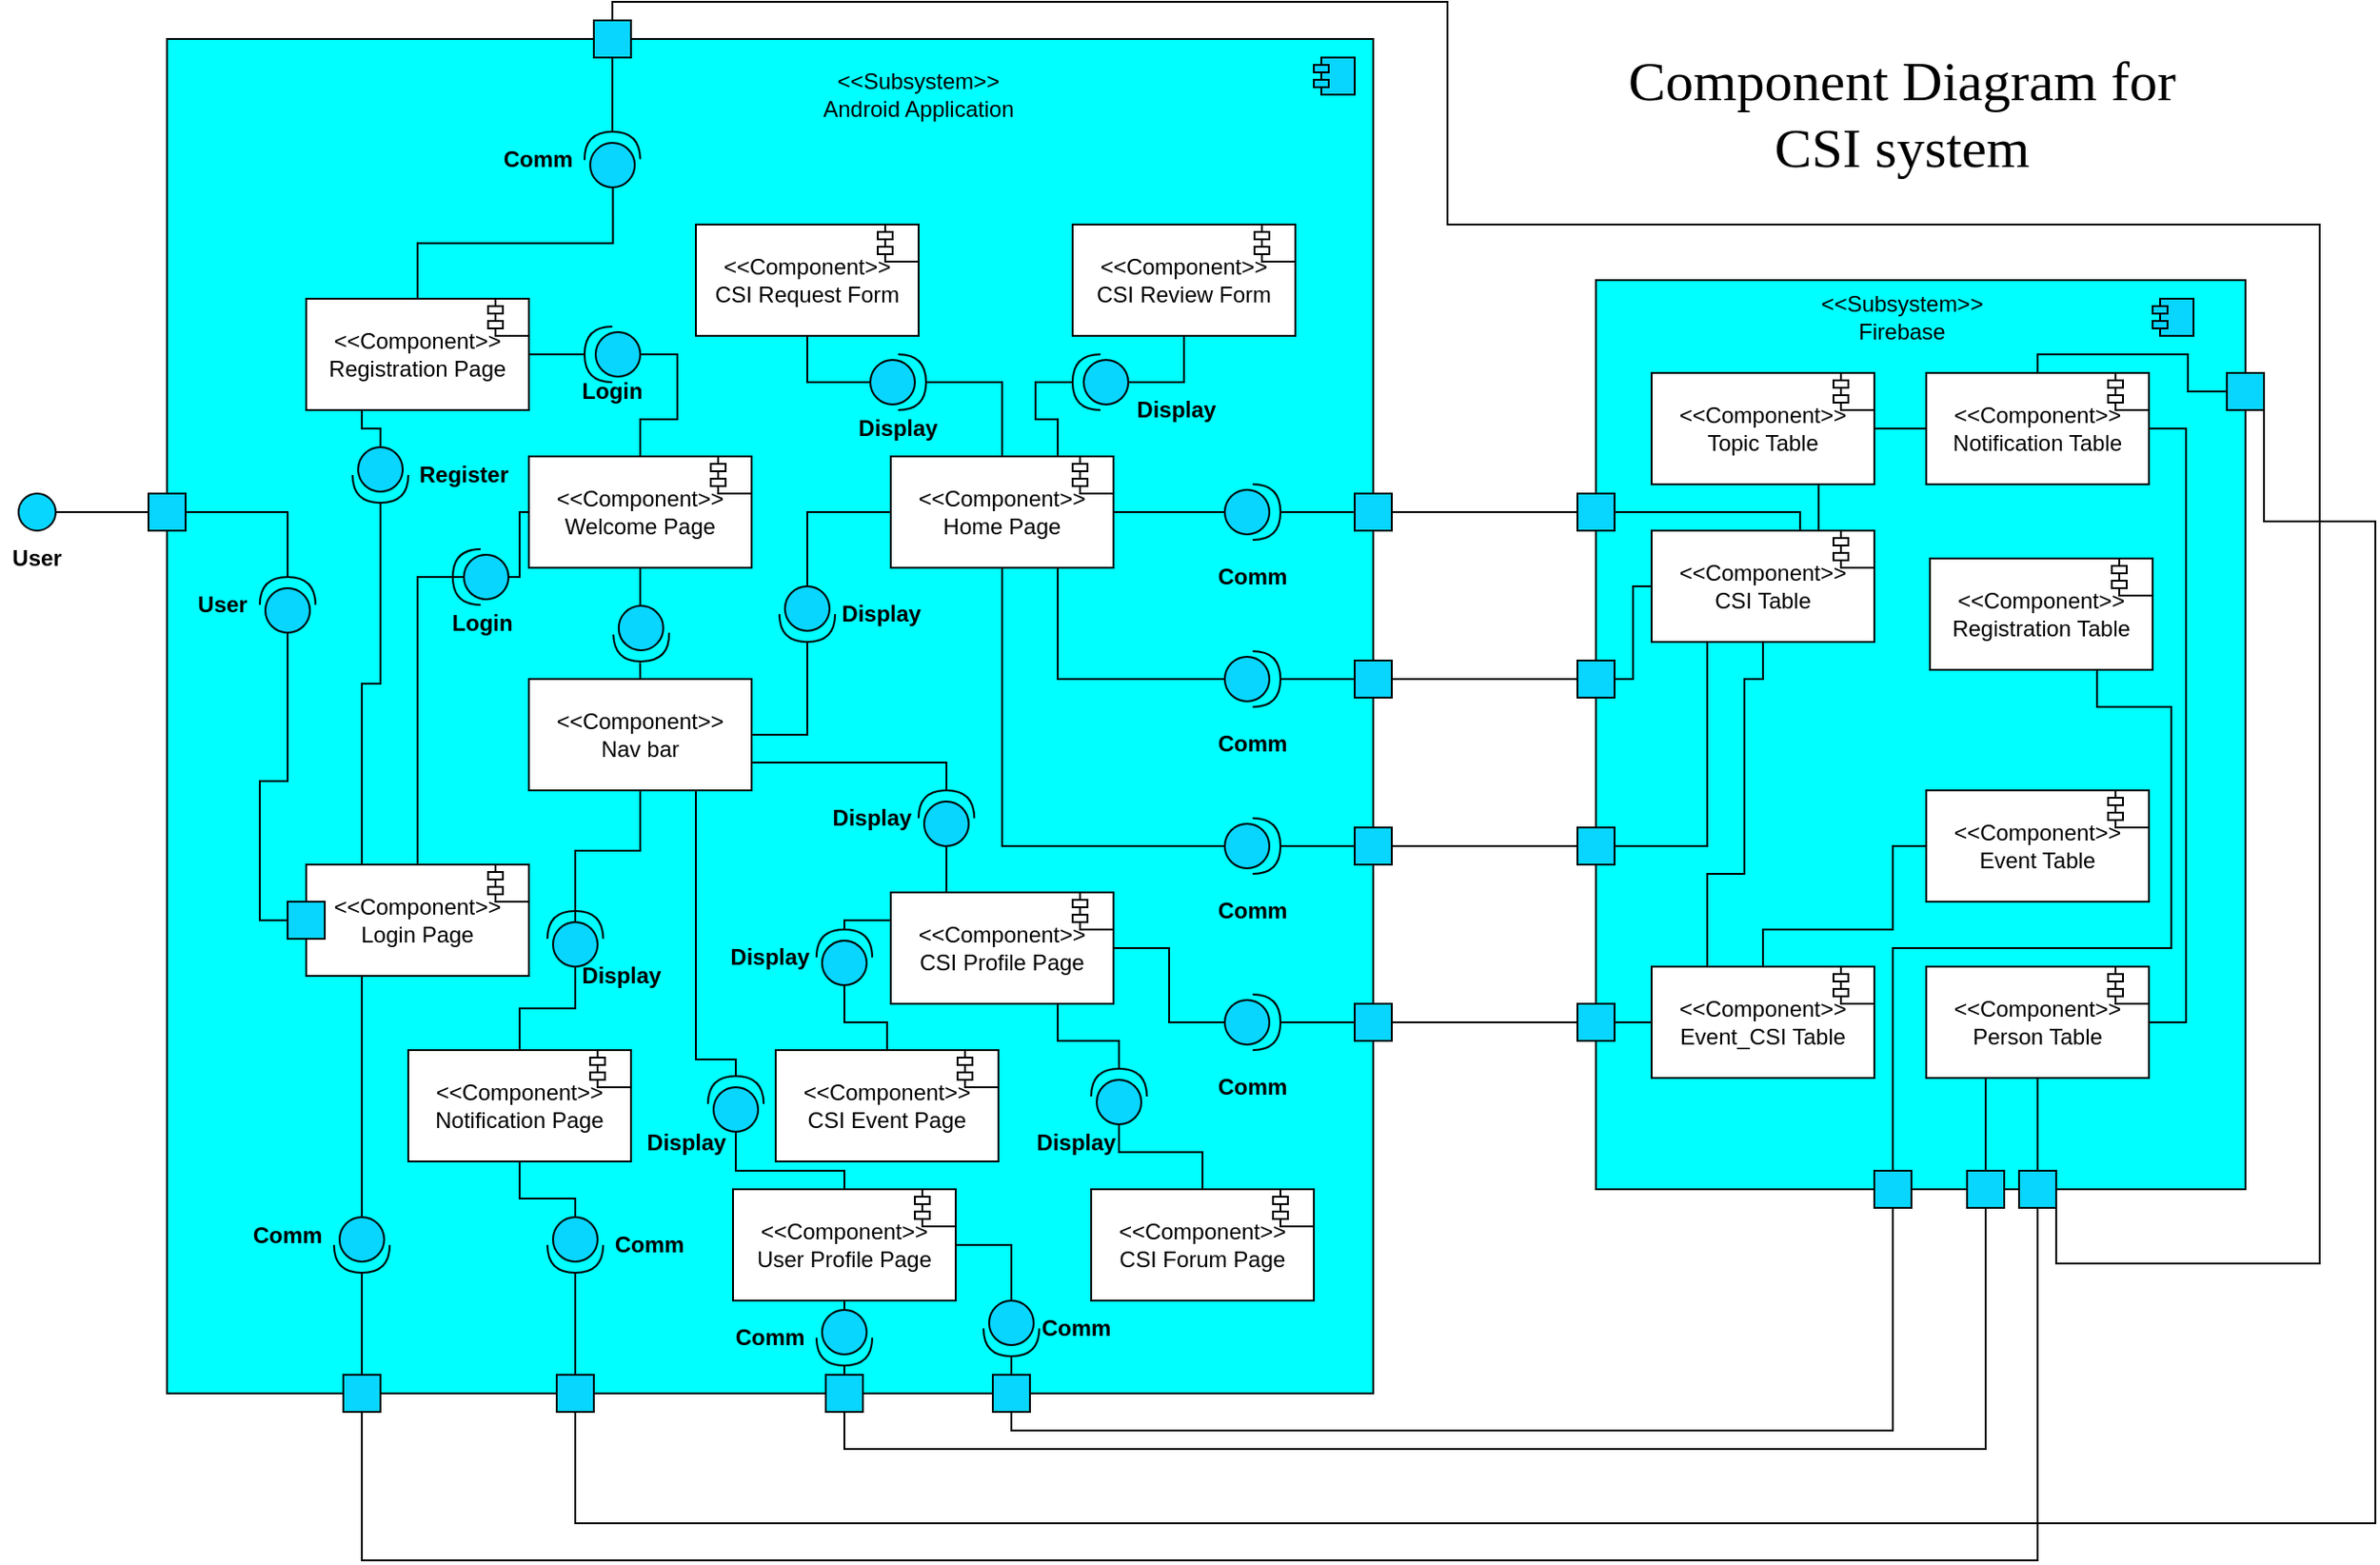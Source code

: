 <mxfile version="13.5.5" type="github">
  <diagram id="71mHIhHhVNztUEy4peck" name="Page-1">
    <mxGraphModel dx="1185" dy="1703" grid="1" gridSize="10" guides="1" tooltips="1" connect="1" arrows="1" fold="1" page="1" pageScale="1" pageWidth="850" pageHeight="1100" math="0" shadow="0">
      <root>
        <mxCell id="0" />
        <mxCell id="1" parent="0" />
        <mxCell id="fkppCWhbOw76qJjiSwTg-1" value="" style="whiteSpace=wrap;html=1;fillColor=#00FFFF;" parent="1" vertex="1">
          <mxGeometry x="110" y="-80" width="650" height="730" as="geometry" />
        </mxCell>
        <mxCell id="fkppCWhbOw76qJjiSwTg-121" style="edgeStyle=orthogonalEdgeStyle;rounded=0;orthogonalLoop=1;jettySize=auto;html=1;exitX=0.5;exitY=0;exitDx=0;exitDy=0;entryX=1;entryY=0.5;entryDx=0;entryDy=0;entryPerimeter=0;endArrow=none;endFill=0;strokeWidth=1;" parent="1" source="fkppCWhbOw76qJjiSwTg-113" target="fkppCWhbOw76qJjiSwTg-117" edge="1">
          <mxGeometry relative="1" as="geometry">
            <Array as="points">
              <mxPoint x="245" y="210" />
              <mxPoint x="284" y="210" />
            </Array>
          </mxGeometry>
        </mxCell>
        <mxCell id="fkppCWhbOw76qJjiSwTg-126" style="edgeStyle=orthogonalEdgeStyle;rounded=0;orthogonalLoop=1;jettySize=auto;html=1;exitX=0.25;exitY=1;exitDx=0;exitDy=0;entryX=0;entryY=0.5;entryDx=0;entryDy=0;entryPerimeter=0;endArrow=none;endFill=0;strokeWidth=1;" parent="1" source="fkppCWhbOw76qJjiSwTg-113" target="fkppCWhbOw76qJjiSwTg-125" edge="1">
          <mxGeometry relative="1" as="geometry">
            <Array as="points">
              <mxPoint x="215" y="510" />
              <mxPoint x="215" y="510" />
            </Array>
          </mxGeometry>
        </mxCell>
        <mxCell id="VlwEZn-e34Lsyked_DZE-5" style="edgeStyle=orthogonalEdgeStyle;rounded=0;orthogonalLoop=1;jettySize=auto;html=1;exitX=0.25;exitY=0;exitDx=0;exitDy=0;entryX=1;entryY=0.5;entryDx=0;entryDy=0;entryPerimeter=0;endArrow=none;endFill=0;" parent="1" source="fkppCWhbOw76qJjiSwTg-113" target="VlwEZn-e34Lsyked_DZE-3" edge="1">
          <mxGeometry relative="1" as="geometry" />
        </mxCell>
        <mxCell id="fkppCWhbOw76qJjiSwTg-82" value="" style="rounded=0;whiteSpace=wrap;html=1;fillColor=#00FFFF;" parent="1" vertex="1">
          <mxGeometry x="880" y="50" width="350" height="490" as="geometry" />
        </mxCell>
        <mxCell id="fkppCWhbOw76qJjiSwTg-115" style="edgeStyle=orthogonalEdgeStyle;rounded=0;orthogonalLoop=1;jettySize=auto;html=1;exitX=0;exitY=0.5;exitDx=0;exitDy=0;exitPerimeter=0;endArrow=none;endFill=0;strokeWidth=1;entryX=0;entryY=0.5;entryDx=0;entryDy=0;" parent="1" source="fkppCWhbOw76qJjiSwTg-13" target="fkppCWhbOw76qJjiSwTg-33" edge="1">
          <mxGeometry relative="1" as="geometry">
            <Array as="points">
              <mxPoint x="175" y="320" />
              <mxPoint x="160" y="320" />
              <mxPoint x="160" y="395" />
            </Array>
          </mxGeometry>
        </mxCell>
        <mxCell id="fkppCWhbOw76qJjiSwTg-2" value="&amp;lt;&amp;lt;Subsystem&amp;gt;&amp;gt;&lt;br&gt;Android Application" style="text;html=1;strokeColor=none;fillColor=none;align=center;verticalAlign=middle;whiteSpace=wrap;rounded=0;" parent="1" vertex="1">
          <mxGeometry x="438" y="-60" width="154" height="20" as="geometry" />
        </mxCell>
        <mxCell id="fkppCWhbOw76qJjiSwTg-3" value="" style="shape=module;align=left;spacingLeft=20;align=center;verticalAlign=top;jettyWidth=8;jettyHeight=4;fillColor=#08D6FF;" parent="1" vertex="1">
          <mxGeometry x="728" y="-70" width="22" height="20" as="geometry" />
        </mxCell>
        <mxCell id="fkppCWhbOw76qJjiSwTg-26" value="" style="whiteSpace=wrap;html=1;aspect=fixed;fillColor=#08D6FF;" parent="1" vertex="1">
          <mxGeometry x="100" y="165" width="20" height="20" as="geometry" />
        </mxCell>
        <mxCell id="fkppCWhbOw76qJjiSwTg-27" value="" style="endArrow=none;html=1;strokeWidth=1;exitX=1;exitY=0.5;exitDx=0;exitDy=0;entryX=0;entryY=0.5;entryDx=0;entryDy=0;" parent="1" source="fkppCWhbOw76qJjiSwTg-9" target="fkppCWhbOw76qJjiSwTg-26" edge="1">
          <mxGeometry width="50" height="50" relative="1" as="geometry">
            <mxPoint x="350" y="230" as="sourcePoint" />
            <mxPoint x="400" y="180" as="targetPoint" />
          </mxGeometry>
        </mxCell>
        <mxCell id="fkppCWhbOw76qJjiSwTg-28" value="" style="endArrow=none;html=1;strokeWidth=1;exitX=1;exitY=0.5;exitDx=0;exitDy=0;entryX=1;entryY=0.5;entryDx=0;entryDy=0;entryPerimeter=0;rounded=0;" parent="1" source="fkppCWhbOw76qJjiSwTg-26" target="fkppCWhbOw76qJjiSwTg-13" edge="1">
          <mxGeometry width="50" height="50" relative="1" as="geometry">
            <mxPoint x="350" y="230" as="sourcePoint" />
            <mxPoint x="240" y="130" as="targetPoint" />
            <Array as="points">
              <mxPoint x="175" y="175" />
            </Array>
          </mxGeometry>
        </mxCell>
        <mxCell id="fkppCWhbOw76qJjiSwTg-73" style="edgeStyle=orthogonalEdgeStyle;rounded=0;orthogonalLoop=1;jettySize=auto;html=1;exitX=1;exitY=0.5;exitDx=0;exitDy=0;entryX=0;entryY=0.5;entryDx=0;entryDy=0;entryPerimeter=0;endArrow=none;endFill=0;strokeWidth=1;" parent="1" source="fkppCWhbOw76qJjiSwTg-32" target="fkppCWhbOw76qJjiSwTg-64" edge="1">
          <mxGeometry relative="1" as="geometry" />
        </mxCell>
        <mxCell id="fkppCWhbOw76qJjiSwTg-74" style="edgeStyle=orthogonalEdgeStyle;rounded=0;orthogonalLoop=1;jettySize=auto;html=1;exitX=0.75;exitY=1;exitDx=0;exitDy=0;entryX=0;entryY=0.5;entryDx=0;entryDy=0;entryPerimeter=0;endArrow=none;endFill=0;strokeWidth=1;" parent="1" source="fkppCWhbOw76qJjiSwTg-32" target="fkppCWhbOw76qJjiSwTg-66" edge="1">
          <mxGeometry relative="1" as="geometry" />
        </mxCell>
        <mxCell id="fkppCWhbOw76qJjiSwTg-75" style="edgeStyle=orthogonalEdgeStyle;rounded=0;orthogonalLoop=1;jettySize=auto;html=1;exitX=0.5;exitY=1;exitDx=0;exitDy=0;entryX=0;entryY=0.5;entryDx=0;entryDy=0;entryPerimeter=0;endArrow=none;endFill=0;strokeWidth=1;" parent="1" source="fkppCWhbOw76qJjiSwTg-32" target="fkppCWhbOw76qJjiSwTg-68" edge="1">
          <mxGeometry relative="1" as="geometry" />
        </mxCell>
        <mxCell id="fkppCWhbOw76qJjiSwTg-98" style="edgeStyle=orthogonalEdgeStyle;rounded=0;orthogonalLoop=1;jettySize=auto;html=1;exitX=1;exitY=0.75;exitDx=0;exitDy=0;entryX=1;entryY=0.5;entryDx=0;entryDy=0;entryPerimeter=0;endArrow=none;endFill=0;strokeWidth=1;" parent="1" source="4YAPaM2j9jmTLbxCMUl3-16" target="fkppCWhbOw76qJjiSwTg-97" edge="1">
          <mxGeometry relative="1" as="geometry">
            <Array as="points">
              <mxPoint x="530" y="310" />
            </Array>
          </mxGeometry>
        </mxCell>
        <mxCell id="QcgEAhnMN4TtuXN9khBl-2" style="edgeStyle=orthogonalEdgeStyle;rounded=0;orthogonalLoop=1;jettySize=auto;html=1;exitX=0.75;exitY=0;exitDx=0;exitDy=0;entryX=1;entryY=0.5;entryDx=0;entryDy=0;entryPerimeter=0;endArrow=none;endFill=0;" parent="1" source="fkppCWhbOw76qJjiSwTg-32" target="QcgEAhnMN4TtuXN9khBl-1" edge="1">
          <mxGeometry relative="1" as="geometry" />
        </mxCell>
        <mxCell id="fkppCWhbOw76qJjiSwTg-144" style="edgeStyle=orthogonalEdgeStyle;rounded=0;orthogonalLoop=1;jettySize=auto;html=1;exitX=1;exitY=0.5;exitDx=0;exitDy=0;entryX=0.5;entryY=0;entryDx=0;entryDy=0;endArrow=none;endFill=0;strokeWidth=1;" parent="1" source="fkppCWhbOw76qJjiSwTg-87" target="fkppCWhbOw76qJjiSwTg-140" edge="1">
          <mxGeometry relative="1" as="geometry">
            <mxPoint x="1030" y="175" as="sourcePoint" />
            <Array as="points">
              <mxPoint x="990" y="175" />
            </Array>
          </mxGeometry>
        </mxCell>
        <mxCell id="fkppCWhbOw76qJjiSwTg-143" style="edgeStyle=orthogonalEdgeStyle;rounded=0;orthogonalLoop=1;jettySize=auto;html=1;exitX=1;exitY=0.5;exitDx=0;exitDy=0;entryX=0;entryY=0.5;entryDx=0;entryDy=0;endArrow=none;endFill=0;strokeWidth=1;" parent="1" source="fkppCWhbOw76qJjiSwTg-86" target="fkppCWhbOw76qJjiSwTg-140" edge="1">
          <mxGeometry relative="1" as="geometry">
            <mxPoint x="1030" y="265" as="sourcePoint" />
            <Array as="points">
              <mxPoint x="900" y="265" />
              <mxPoint x="900" y="215" />
            </Array>
          </mxGeometry>
        </mxCell>
        <mxCell id="fkppCWhbOw76qJjiSwTg-89" style="edgeStyle=orthogonalEdgeStyle;rounded=0;orthogonalLoop=1;jettySize=auto;html=1;exitX=1;exitY=0.5;exitDx=0;exitDy=0;entryX=0;entryY=0.5;entryDx=0;entryDy=0;endArrow=none;endFill=0;strokeWidth=1;" parent="1" source="fkppCWhbOw76qJjiSwTg-51" target="fkppCWhbOw76qJjiSwTg-87" edge="1">
          <mxGeometry relative="1" as="geometry" />
        </mxCell>
        <mxCell id="fkppCWhbOw76qJjiSwTg-51" value="" style="whiteSpace=wrap;html=1;aspect=fixed;fillColor=#08D6FF;" parent="1" vertex="1">
          <mxGeometry x="750" y="165" width="20" height="20" as="geometry" />
        </mxCell>
        <mxCell id="fkppCWhbOw76qJjiSwTg-90" style="edgeStyle=orthogonalEdgeStyle;rounded=0;orthogonalLoop=1;jettySize=auto;html=1;exitX=1;exitY=0.5;exitDx=0;exitDy=0;entryX=0;entryY=0.5;entryDx=0;entryDy=0;endArrow=none;endFill=0;strokeWidth=1;" parent="1" source="fkppCWhbOw76qJjiSwTg-53" target="fkppCWhbOw76qJjiSwTg-86" edge="1">
          <mxGeometry relative="1" as="geometry" />
        </mxCell>
        <mxCell id="fkppCWhbOw76qJjiSwTg-53" value="" style="whiteSpace=wrap;html=1;aspect=fixed;fillColor=#08D6FF;" parent="1" vertex="1">
          <mxGeometry x="750" y="255" width="20" height="20" as="geometry" />
        </mxCell>
        <mxCell id="fkppCWhbOw76qJjiSwTg-91" style="edgeStyle=orthogonalEdgeStyle;rounded=0;orthogonalLoop=1;jettySize=auto;html=1;exitX=1;exitY=0.5;exitDx=0;exitDy=0;entryX=0;entryY=0.5;entryDx=0;entryDy=0;endArrow=none;endFill=0;strokeWidth=1;" parent="1" source="fkppCWhbOw76qJjiSwTg-56" target="fkppCWhbOw76qJjiSwTg-85" edge="1">
          <mxGeometry relative="1" as="geometry" />
        </mxCell>
        <mxCell id="fkppCWhbOw76qJjiSwTg-56" value="" style="whiteSpace=wrap;html=1;aspect=fixed;fillColor=#08D6FF;" parent="1" vertex="1">
          <mxGeometry x="750" y="345" width="20" height="20" as="geometry" />
        </mxCell>
        <mxCell id="fkppCWhbOw76qJjiSwTg-70" style="edgeStyle=orthogonalEdgeStyle;rounded=0;orthogonalLoop=1;jettySize=auto;html=1;exitX=1;exitY=0.5;exitDx=0;exitDy=0;exitPerimeter=0;entryX=0;entryY=0.5;entryDx=0;entryDy=0;endArrow=none;endFill=0;strokeWidth=1;" parent="1" source="fkppCWhbOw76qJjiSwTg-64" target="fkppCWhbOw76qJjiSwTg-51" edge="1">
          <mxGeometry relative="1" as="geometry" />
        </mxCell>
        <mxCell id="fkppCWhbOw76qJjiSwTg-64" value="" style="shape=providedRequiredInterface;html=1;verticalLabelPosition=bottom;fillColor=#08D6FF;" parent="1" vertex="1">
          <mxGeometry x="680" y="160" width="30" height="30" as="geometry" />
        </mxCell>
        <mxCell id="fkppCWhbOw76qJjiSwTg-65" value="Comm" style="text;html=1;strokeColor=none;fillColor=none;align=center;verticalAlign=middle;whiteSpace=wrap;rounded=0;fontStyle=1" parent="1" vertex="1">
          <mxGeometry x="675" y="200" width="40" height="20" as="geometry" />
        </mxCell>
        <mxCell id="fkppCWhbOw76qJjiSwTg-71" style="edgeStyle=orthogonalEdgeStyle;rounded=0;orthogonalLoop=1;jettySize=auto;html=1;exitX=1;exitY=0.5;exitDx=0;exitDy=0;exitPerimeter=0;entryX=0;entryY=0.5;entryDx=0;entryDy=0;endArrow=none;endFill=0;strokeWidth=1;" parent="1" source="fkppCWhbOw76qJjiSwTg-66" target="fkppCWhbOw76qJjiSwTg-53" edge="1">
          <mxGeometry relative="1" as="geometry" />
        </mxCell>
        <mxCell id="fkppCWhbOw76qJjiSwTg-66" value="" style="shape=providedRequiredInterface;html=1;verticalLabelPosition=bottom;fillColor=#08D6FF;" parent="1" vertex="1">
          <mxGeometry x="680" y="250" width="30" height="30" as="geometry" />
        </mxCell>
        <mxCell id="fkppCWhbOw76qJjiSwTg-67" value="Comm" style="text;html=1;strokeColor=none;fillColor=none;align=center;verticalAlign=middle;whiteSpace=wrap;rounded=0;fontStyle=1" parent="1" vertex="1">
          <mxGeometry x="675" y="290" width="40" height="20" as="geometry" />
        </mxCell>
        <mxCell id="fkppCWhbOw76qJjiSwTg-72" style="edgeStyle=orthogonalEdgeStyle;rounded=0;orthogonalLoop=1;jettySize=auto;html=1;exitX=1;exitY=0.5;exitDx=0;exitDy=0;exitPerimeter=0;entryX=0;entryY=0.5;entryDx=0;entryDy=0;endArrow=none;endFill=0;strokeWidth=1;" parent="1" source="fkppCWhbOw76qJjiSwTg-68" target="fkppCWhbOw76qJjiSwTg-56" edge="1">
          <mxGeometry relative="1" as="geometry" />
        </mxCell>
        <mxCell id="fkppCWhbOw76qJjiSwTg-68" value="" style="shape=providedRequiredInterface;html=1;verticalLabelPosition=bottom;fillColor=#08D6FF;" parent="1" vertex="1">
          <mxGeometry x="680" y="340" width="30" height="30" as="geometry" />
        </mxCell>
        <mxCell id="fkppCWhbOw76qJjiSwTg-69" value="Comm" style="text;html=1;strokeColor=none;fillColor=none;align=center;verticalAlign=middle;whiteSpace=wrap;rounded=0;fontStyle=1" parent="1" vertex="1">
          <mxGeometry x="675" y="380" width="40" height="20" as="geometry" />
        </mxCell>
        <mxCell id="fkppCWhbOw76qJjiSwTg-83" value="&amp;lt;&amp;lt;Subsystem&amp;gt;&amp;gt;&lt;br&gt;Firebase" style="text;html=1;strokeColor=none;fillColor=none;align=center;verticalAlign=middle;whiteSpace=wrap;rounded=0;" parent="1" vertex="1">
          <mxGeometry x="1025" y="60" width="40" height="20" as="geometry" />
        </mxCell>
        <mxCell id="fkppCWhbOw76qJjiSwTg-84" value="" style="shape=module;align=left;spacingLeft=20;align=center;verticalAlign=top;jettyWidth=8;jettyHeight=4;fillColor=#08D6FF;" parent="1" vertex="1">
          <mxGeometry x="1180" y="60" width="22" height="20" as="geometry" />
        </mxCell>
        <mxCell id="fkppCWhbOw76qJjiSwTg-94" style="edgeStyle=orthogonalEdgeStyle;rounded=0;orthogonalLoop=1;jettySize=auto;html=1;exitX=1;exitY=0.5;exitDx=0;exitDy=0;entryX=0.25;entryY=1;entryDx=0;entryDy=0;endArrow=none;endFill=0;strokeWidth=1;" parent="1" source="fkppCWhbOw76qJjiSwTg-85" target="fkppCWhbOw76qJjiSwTg-140" edge="1">
          <mxGeometry relative="1" as="geometry">
            <mxPoint x="910" y="355" as="targetPoint" />
            <Array as="points">
              <mxPoint x="940" y="355" />
            </Array>
          </mxGeometry>
        </mxCell>
        <mxCell id="fkppCWhbOw76qJjiSwTg-85" value="" style="whiteSpace=wrap;html=1;aspect=fixed;fillColor=#08D6FF;" parent="1" vertex="1">
          <mxGeometry x="870" y="345" width="20" height="20" as="geometry" />
        </mxCell>
        <mxCell id="fkppCWhbOw76qJjiSwTg-86" value="" style="whiteSpace=wrap;html=1;aspect=fixed;fillColor=#08D6FF;" parent="1" vertex="1">
          <mxGeometry x="870" y="255" width="20" height="20" as="geometry" />
        </mxCell>
        <mxCell id="fkppCWhbOw76qJjiSwTg-87" value="" style="whiteSpace=wrap;html=1;aspect=fixed;fillColor=#08D6FF;" parent="1" vertex="1">
          <mxGeometry x="870" y="165" width="20" height="20" as="geometry" />
        </mxCell>
        <mxCell id="fkppCWhbOw76qJjiSwTg-104" style="edgeStyle=orthogonalEdgeStyle;rounded=0;orthogonalLoop=1;jettySize=auto;html=1;exitX=1;exitY=0.5;exitDx=0;exitDy=0;entryX=0;entryY=0.5;entryDx=0;entryDy=0;entryPerimeter=0;endArrow=none;endFill=0;strokeWidth=1;" parent="1" source="fkppCWhbOw76qJjiSwTg-95" target="fkppCWhbOw76qJjiSwTg-102" edge="1">
          <mxGeometry relative="1" as="geometry" />
        </mxCell>
        <mxCell id="QcgEAhnMN4TtuXN9khBl-11" style="edgeStyle=orthogonalEdgeStyle;rounded=0;orthogonalLoop=1;jettySize=auto;html=1;exitX=0;exitY=0.25;exitDx=0;exitDy=0;entryX=1;entryY=0.5;entryDx=0;entryDy=0;entryPerimeter=0;endArrow=none;endFill=0;" parent="1" source="fkppCWhbOw76qJjiSwTg-95" target="QcgEAhnMN4TtuXN9khBl-10" edge="1">
          <mxGeometry relative="1" as="geometry" />
        </mxCell>
        <mxCell id="gStav0CeeV2WJq8nettM-4" style="edgeStyle=orthogonalEdgeStyle;rounded=0;jumpSize=0;orthogonalLoop=1;jettySize=auto;html=1;exitX=0.75;exitY=1;exitDx=0;exitDy=0;entryX=1;entryY=0.5;entryDx=0;entryDy=0;entryPerimeter=0;startArrow=none;startFill=0;endArrow=none;endFill=0;" parent="1" source="fkppCWhbOw76qJjiSwTg-95" target="gStav0CeeV2WJq8nettM-3" edge="1">
          <mxGeometry relative="1" as="geometry" />
        </mxCell>
        <mxCell id="fkppCWhbOw76qJjiSwTg-99" style="edgeStyle=orthogonalEdgeStyle;rounded=0;orthogonalLoop=1;jettySize=auto;html=1;exitX=0;exitY=0.5;exitDx=0;exitDy=0;exitPerimeter=0;entryX=0.25;entryY=0;entryDx=0;entryDy=0;endArrow=none;endFill=0;strokeWidth=1;" parent="1" source="fkppCWhbOw76qJjiSwTg-97" target="fkppCWhbOw76qJjiSwTg-95" edge="1">
          <mxGeometry relative="1" as="geometry" />
        </mxCell>
        <mxCell id="fkppCWhbOw76qJjiSwTg-97" value="" style="shape=providedRequiredInterface;html=1;verticalLabelPosition=bottom;fillColor=#08D6FF;rotation=-90;" parent="1" vertex="1">
          <mxGeometry x="515" y="325" width="30" height="30" as="geometry" />
        </mxCell>
        <mxCell id="fkppCWhbOw76qJjiSwTg-107" style="edgeStyle=orthogonalEdgeStyle;rounded=0;orthogonalLoop=1;jettySize=auto;html=1;exitX=1;exitY=0.5;exitDx=0;exitDy=0;entryX=0;entryY=0.5;entryDx=0;entryDy=0;endArrow=none;endFill=0;strokeWidth=1;" parent="1" source="fkppCWhbOw76qJjiSwTg-101" target="fkppCWhbOw76qJjiSwTg-106" edge="1">
          <mxGeometry relative="1" as="geometry" />
        </mxCell>
        <mxCell id="fkppCWhbOw76qJjiSwTg-101" value="" style="whiteSpace=wrap;html=1;aspect=fixed;fillColor=#08D6FF;" parent="1" vertex="1">
          <mxGeometry x="750" y="440" width="20" height="20" as="geometry" />
        </mxCell>
        <mxCell id="fkppCWhbOw76qJjiSwTg-105" style="edgeStyle=orthogonalEdgeStyle;rounded=0;orthogonalLoop=1;jettySize=auto;html=1;exitX=1;exitY=0.5;exitDx=0;exitDy=0;exitPerimeter=0;entryX=0;entryY=0.5;entryDx=0;entryDy=0;endArrow=none;endFill=0;strokeWidth=1;" parent="1" source="fkppCWhbOw76qJjiSwTg-102" target="fkppCWhbOw76qJjiSwTg-101" edge="1">
          <mxGeometry relative="1" as="geometry" />
        </mxCell>
        <mxCell id="fkppCWhbOw76qJjiSwTg-102" value="" style="shape=providedRequiredInterface;html=1;verticalLabelPosition=bottom;fillColor=#08D6FF;" parent="1" vertex="1">
          <mxGeometry x="680" y="435" width="30" height="30" as="geometry" />
        </mxCell>
        <mxCell id="fkppCWhbOw76qJjiSwTg-103" value="Comm" style="text;html=1;strokeColor=none;fillColor=none;align=center;verticalAlign=middle;whiteSpace=wrap;rounded=0;fontStyle=1" parent="1" vertex="1">
          <mxGeometry x="675" y="475" width="40" height="20" as="geometry" />
        </mxCell>
        <mxCell id="fkppCWhbOw76qJjiSwTg-110" style="edgeStyle=orthogonalEdgeStyle;rounded=0;orthogonalLoop=1;jettySize=auto;html=1;exitX=1;exitY=0.5;exitDx=0;exitDy=0;entryX=0;entryY=0.5;entryDx=0;entryDy=0;endArrow=none;endFill=0;strokeWidth=1;" parent="1" source="fkppCWhbOw76qJjiSwTg-106" target="fkppCWhbOw76qJjiSwTg-108" edge="1">
          <mxGeometry relative="1" as="geometry" />
        </mxCell>
        <mxCell id="fkppCWhbOw76qJjiSwTg-106" value="" style="whiteSpace=wrap;html=1;aspect=fixed;fillColor=#08D6FF;" parent="1" vertex="1">
          <mxGeometry x="870" y="440" width="20" height="20" as="geometry" />
        </mxCell>
        <mxCell id="fkppCWhbOw76qJjiSwTg-139" style="edgeStyle=orthogonalEdgeStyle;rounded=0;orthogonalLoop=1;jettySize=auto;html=1;exitX=0.5;exitY=0;exitDx=0;exitDy=0;entryX=0;entryY=0.5;entryDx=0;entryDy=0;endArrow=none;endFill=0;strokeWidth=1;" parent="1" source="fkppCWhbOw76qJjiSwTg-108" target="fkppCWhbOw76qJjiSwTg-137" edge="1">
          <mxGeometry relative="1" as="geometry">
            <Array as="points">
              <mxPoint x="970" y="400" />
              <mxPoint x="1040" y="400" />
              <mxPoint x="1040" y="355" />
            </Array>
          </mxGeometry>
        </mxCell>
        <mxCell id="fkppCWhbOw76qJjiSwTg-130" style="edgeStyle=orthogonalEdgeStyle;rounded=0;orthogonalLoop=1;jettySize=auto;html=1;exitX=1;exitY=0.5;exitDx=0;exitDy=0;exitPerimeter=0;entryX=0.5;entryY=1;entryDx=0;entryDy=0;endArrow=none;endFill=0;strokeWidth=1;" parent="1" source="4YAPaM2j9jmTLbxCMUl3-36" target="fkppCWhbOw76qJjiSwTg-129" edge="1">
          <mxGeometry relative="1" as="geometry">
            <mxPoint x="395" y="530" as="targetPoint" />
            <Array as="points">
              <mxPoint x="215" y="740" />
              <mxPoint x="1118" y="740" />
            </Array>
          </mxGeometry>
        </mxCell>
        <mxCell id="fkppCWhbOw76qJjiSwTg-133" style="edgeStyle=orthogonalEdgeStyle;rounded=0;orthogonalLoop=1;jettySize=auto;html=1;exitX=0.5;exitY=0;exitDx=0;exitDy=0;entryX=0.5;entryY=1;entryDx=0;entryDy=0;endArrow=none;endFill=0;strokeWidth=1;" parent="1" source="fkppCWhbOw76qJjiSwTg-129" target="fkppCWhbOw76qJjiSwTg-122" edge="1">
          <mxGeometry relative="1" as="geometry" />
        </mxCell>
        <mxCell id="fkppCWhbOw76qJjiSwTg-129" value="" style="whiteSpace=wrap;html=1;aspect=fixed;fillColor=#08D6FF;" parent="1" vertex="1">
          <mxGeometry x="1108" y="530" width="20" height="20" as="geometry" />
        </mxCell>
        <mxCell id="fkppCWhbOw76qJjiSwTg-145" style="edgeStyle=orthogonalEdgeStyle;rounded=0;orthogonalLoop=1;jettySize=auto;html=1;exitX=0.5;exitY=1;exitDx=0;exitDy=0;entryX=0.25;entryY=0;entryDx=0;entryDy=0;endArrow=none;endFill=0;strokeWidth=1;" parent="1" source="fkppCWhbOw76qJjiSwTg-140" target="fkppCWhbOw76qJjiSwTg-108" edge="1">
          <mxGeometry relative="1" as="geometry">
            <Array as="points">
              <mxPoint x="970" y="265" />
              <mxPoint x="960" y="265" />
              <mxPoint x="960" y="370" />
              <mxPoint x="940" y="370" />
            </Array>
          </mxGeometry>
        </mxCell>
        <mxCell id="o57emjJ0l2mKLzwhrUZ1-8" style="edgeStyle=orthogonalEdgeStyle;rounded=0;orthogonalLoop=1;jettySize=auto;html=1;exitX=1;exitY=0.5;exitDx=0;exitDy=0;exitPerimeter=0;entryX=0.5;entryY=0;entryDx=0;entryDy=0;endArrow=none;endFill=0;" parent="1" source="o57emjJ0l2mKLzwhrUZ1-7" target="fkppCWhbOw76qJjiSwTg-32" edge="1">
          <mxGeometry relative="1" as="geometry" />
        </mxCell>
        <mxCell id="o57emjJ0l2mKLzwhrUZ1-9" style="edgeStyle=orthogonalEdgeStyle;rounded=0;orthogonalLoop=1;jettySize=auto;html=1;exitX=0;exitY=0.5;exitDx=0;exitDy=0;exitPerimeter=0;entryX=0.5;entryY=1;entryDx=0;entryDy=0;endArrow=none;endFill=0;" parent="1" source="o57emjJ0l2mKLzwhrUZ1-7" target="o57emjJ0l2mKLzwhrUZ1-4" edge="1">
          <mxGeometry relative="1" as="geometry" />
        </mxCell>
        <mxCell id="o57emjJ0l2mKLzwhrUZ1-7" value="" style="shape=providedRequiredInterface;html=1;verticalLabelPosition=bottom;fillColor=#08D6FF;" parent="1" vertex="1">
          <mxGeometry x="489" y="90" width="30" height="30" as="geometry" />
        </mxCell>
        <mxCell id="o57emjJ0l2mKLzwhrUZ1-10" value="Display" style="text;html=1;strokeColor=none;fillColor=none;align=center;verticalAlign=middle;whiteSpace=wrap;rounded=0;fontStyle=1" parent="1" vertex="1">
          <mxGeometry x="484" y="120" width="40" height="20" as="geometry" />
        </mxCell>
        <mxCell id="A3ARpKB3fDkbXEU5PbYO-1" value="Component Diagram for CSI system" style="text;html=1;strokeColor=none;fillColor=none;align=center;verticalAlign=middle;whiteSpace=wrap;rounded=0;fontFamily=Times New Roman;fontSize=30;" parent="1" vertex="1">
          <mxGeometry x="895" y="-50" width="300" height="20" as="geometry" />
        </mxCell>
        <mxCell id="QcgEAhnMN4TtuXN9khBl-6" style="edgeStyle=orthogonalEdgeStyle;rounded=0;orthogonalLoop=1;jettySize=auto;html=1;exitX=0;exitY=0.5;exitDx=0;exitDy=0;exitPerimeter=0;entryX=0.5;entryY=1;entryDx=0;entryDy=0;endArrow=none;endFill=0;" parent="1" source="QcgEAhnMN4TtuXN9khBl-1" target="QcgEAhnMN4TtuXN9khBl-4" edge="1">
          <mxGeometry relative="1" as="geometry" />
        </mxCell>
        <mxCell id="QcgEAhnMN4TtuXN9khBl-1" value="" style="shape=providedRequiredInterface;html=1;verticalLabelPosition=bottom;fillColor=#08D6FF;rotation=-180;" parent="1" vertex="1">
          <mxGeometry x="598" y="90" width="30" height="30" as="geometry" />
        </mxCell>
        <mxCell id="QcgEAhnMN4TtuXN9khBl-3" value="Display" style="text;html=1;strokeColor=none;fillColor=none;align=center;verticalAlign=middle;whiteSpace=wrap;rounded=0;fontStyle=1" parent="1" vertex="1">
          <mxGeometry x="628" y="110" width="52" height="20" as="geometry" />
        </mxCell>
        <mxCell id="QcgEAhnMN4TtuXN9khBl-12" style="edgeStyle=orthogonalEdgeStyle;rounded=0;orthogonalLoop=1;jettySize=auto;html=1;exitX=0;exitY=0.5;exitDx=0;exitDy=0;exitPerimeter=0;entryX=0.5;entryY=0;entryDx=0;entryDy=0;endArrow=none;endFill=0;" parent="1" source="QcgEAhnMN4TtuXN9khBl-10" target="QcgEAhnMN4TtuXN9khBl-8" edge="1">
          <mxGeometry relative="1" as="geometry">
            <Array as="points">
              <mxPoint x="475" y="450" />
              <mxPoint x="498" y="450" />
            </Array>
          </mxGeometry>
        </mxCell>
        <mxCell id="QcgEAhnMN4TtuXN9khBl-10" value="" style="shape=providedRequiredInterface;html=1;verticalLabelPosition=bottom;fillColor=#08D6FF;rotation=-90;" parent="1" vertex="1">
          <mxGeometry x="460" y="400" width="30" height="30" as="geometry" />
        </mxCell>
        <mxCell id="VlwEZn-e34Lsyked_DZE-4" style="edgeStyle=orthogonalEdgeStyle;rounded=0;orthogonalLoop=1;jettySize=auto;html=1;exitX=0.25;exitY=1;exitDx=0;exitDy=0;entryX=0;entryY=0.5;entryDx=0;entryDy=0;entryPerimeter=0;endArrow=none;endFill=0;" parent="1" source="VlwEZn-e34Lsyked_DZE-1" target="VlwEZn-e34Lsyked_DZE-3" edge="1">
          <mxGeometry relative="1" as="geometry">
            <Array as="points">
              <mxPoint x="215" y="130" />
              <mxPoint x="225" y="130" />
            </Array>
          </mxGeometry>
        </mxCell>
        <mxCell id="VlwEZn-e34Lsyked_DZE-8" style="edgeStyle=orthogonalEdgeStyle;rounded=0;orthogonalLoop=1;jettySize=auto;html=1;exitX=0.5;exitY=0;exitDx=0;exitDy=0;entryX=0;entryY=0.5;entryDx=0;entryDy=0;entryPerimeter=0;endArrow=none;endFill=0;" parent="1" source="VlwEZn-e34Lsyked_DZE-1" target="VlwEZn-e34Lsyked_DZE-7" edge="1">
          <mxGeometry relative="1" as="geometry" />
        </mxCell>
        <mxCell id="VlwEZn-e34Lsyked_DZE-3" value="" style="shape=providedRequiredInterface;html=1;verticalLabelPosition=bottom;fillColor=#08D6FF;rotation=90;" parent="1" vertex="1">
          <mxGeometry x="210" y="140" width="30" height="30" as="geometry" />
        </mxCell>
        <mxCell id="VlwEZn-e34Lsyked_DZE-6" value="Register" style="text;html=1;strokeColor=none;fillColor=none;align=center;verticalAlign=middle;whiteSpace=wrap;rounded=0;fontStyle=1" parent="1" vertex="1">
          <mxGeometry x="250" y="145" width="40" height="20" as="geometry" />
        </mxCell>
        <mxCell id="VlwEZn-e34Lsyked_DZE-9" style="edgeStyle=orthogonalEdgeStyle;rounded=0;orthogonalLoop=1;jettySize=auto;html=1;exitX=1;exitY=0.5;exitDx=0;exitDy=0;exitPerimeter=0;entryX=1;entryY=1;entryDx=0;entryDy=0;endArrow=none;endFill=0;" parent="1" source="4YAPaM2j9jmTLbxCMUl3-34" target="fkppCWhbOw76qJjiSwTg-129" edge="1">
          <mxGeometry relative="1" as="geometry">
            <Array as="points">
              <mxPoint x="350" y="-80" />
              <mxPoint x="350" y="-100" />
              <mxPoint x="800" y="-100" />
              <mxPoint x="800" y="20" />
              <mxPoint x="1270" y="20" />
              <mxPoint x="1270" y="580" />
              <mxPoint x="1128" y="580" />
            </Array>
          </mxGeometry>
        </mxCell>
        <mxCell id="VlwEZn-e34Lsyked_DZE-7" value="" style="shape=providedRequiredInterface;html=1;verticalLabelPosition=bottom;fillColor=#08D6FF;rotation=-91;" parent="1" vertex="1">
          <mxGeometry x="335" y="-30" width="30" height="30" as="geometry" />
        </mxCell>
        <mxCell id="VlwEZn-e34Lsyked_DZE-11" value="Comm" style="text;html=1;strokeColor=none;fillColor=none;align=center;verticalAlign=middle;whiteSpace=wrap;rounded=0;fontStyle=1" parent="1" vertex="1">
          <mxGeometry x="290" y="-25" width="40" height="20" as="geometry" />
        </mxCell>
        <mxCell id="gStav0CeeV2WJq8nettM-5" style="edgeStyle=orthogonalEdgeStyle;rounded=0;jumpSize=0;orthogonalLoop=1;jettySize=auto;html=1;exitX=0;exitY=0.5;exitDx=0;exitDy=0;exitPerimeter=0;entryX=0.5;entryY=0;entryDx=0;entryDy=0;startArrow=none;startFill=0;endArrow=none;endFill=0;" parent="1" source="gStav0CeeV2WJq8nettM-3" target="gStav0CeeV2WJq8nettM-1" edge="1">
          <mxGeometry relative="1" as="geometry">
            <Array as="points">
              <mxPoint x="623" y="520" />
              <mxPoint x="668" y="520" />
            </Array>
          </mxGeometry>
        </mxCell>
        <mxCell id="gStav0CeeV2WJq8nettM-3" value="" style="shape=providedRequiredInterface;html=1;verticalLabelPosition=bottom;fillColor=#08D6FF;rotation=-90;" parent="1" vertex="1">
          <mxGeometry x="608" y="475" width="30" height="30" as="geometry" />
        </mxCell>
        <mxCell id="gStav0CeeV2WJq8nettM-8" value="" style="group" parent="1" vertex="1" connectable="0">
          <mxGeometry x="910" y="100" width="120" height="60" as="geometry" />
        </mxCell>
        <mxCell id="gStav0CeeV2WJq8nettM-6" value="&amp;lt;&amp;lt;Component&amp;gt;&amp;gt;&lt;br&gt;Topic Table" style="rounded=0;whiteSpace=wrap;html=1;fillColor=#FFFFFF;" parent="gStav0CeeV2WJq8nettM-8" vertex="1">
          <mxGeometry width="120" height="60" as="geometry" />
        </mxCell>
        <mxCell id="gStav0CeeV2WJq8nettM-7" value="" style="shape=module;align=left;spacingLeft=20;align=center;verticalAlign=top;jettyWidth=8;jettyHeight=4;fillColor=#FFFFFF;" parent="gStav0CeeV2WJq8nettM-8" vertex="1">
          <mxGeometry x="98" width="22" height="20" as="geometry" />
        </mxCell>
        <mxCell id="gStav0CeeV2WJq8nettM-9" value="" style="group" parent="1" vertex="1" connectable="0">
          <mxGeometry x="910" y="185" width="120" height="60" as="geometry" />
        </mxCell>
        <mxCell id="fkppCWhbOw76qJjiSwTg-140" value="&amp;lt;&amp;lt;Component&amp;gt;&amp;gt;&lt;br&gt;CSI Table" style="rounded=0;whiteSpace=wrap;html=1;fillColor=#FFFFFF;" parent="gStav0CeeV2WJq8nettM-9" vertex="1">
          <mxGeometry width="120" height="60" as="geometry" />
        </mxCell>
        <mxCell id="fkppCWhbOw76qJjiSwTg-141" value="" style="shape=module;align=left;spacingLeft=20;align=center;verticalAlign=top;jettyWidth=8;jettyHeight=4;fillColor=#FFFFFF;" parent="gStav0CeeV2WJq8nettM-9" vertex="1">
          <mxGeometry x="98" width="22" height="20" as="geometry" />
        </mxCell>
        <mxCell id="gStav0CeeV2WJq8nettM-10" value="" style="group" parent="1" vertex="1" connectable="0">
          <mxGeometry x="1058" y="325" width="120" height="60" as="geometry" />
        </mxCell>
        <mxCell id="fkppCWhbOw76qJjiSwTg-137" value="&amp;lt;&amp;lt;Component&amp;gt;&amp;gt;&lt;br&gt;Event Table" style="rounded=0;whiteSpace=wrap;html=1;fillColor=#FFFFFF;" parent="gStav0CeeV2WJq8nettM-10" vertex="1">
          <mxGeometry width="120" height="60" as="geometry" />
        </mxCell>
        <mxCell id="fkppCWhbOw76qJjiSwTg-138" value="" style="shape=module;align=left;spacingLeft=20;align=center;verticalAlign=top;jettyWidth=8;jettyHeight=4;fillColor=#FFFFFF;" parent="gStav0CeeV2WJq8nettM-10" vertex="1">
          <mxGeometry x="98" width="22" height="20" as="geometry" />
        </mxCell>
        <mxCell id="gStav0CeeV2WJq8nettM-11" value="" style="group" parent="1" vertex="1" connectable="0">
          <mxGeometry x="1058" y="420" width="120" height="60" as="geometry" />
        </mxCell>
        <mxCell id="fkppCWhbOw76qJjiSwTg-122" value="&amp;lt;&amp;lt;Component&amp;gt;&amp;gt;&lt;br&gt;Person Table" style="rounded=0;whiteSpace=wrap;html=1;fillColor=#FFFFFF;" parent="gStav0CeeV2WJq8nettM-11" vertex="1">
          <mxGeometry width="120" height="60" as="geometry" />
        </mxCell>
        <mxCell id="fkppCWhbOw76qJjiSwTg-123" value="" style="shape=module;align=left;spacingLeft=20;align=center;verticalAlign=top;jettyWidth=8;jettyHeight=4;fillColor=#FFFFFF;" parent="gStav0CeeV2WJq8nettM-11" vertex="1">
          <mxGeometry x="98" width="22" height="20" as="geometry" />
        </mxCell>
        <mxCell id="gStav0CeeV2WJq8nettM-12" value="" style="group" parent="1" vertex="1" connectable="0">
          <mxGeometry x="910" y="420" width="120" height="60" as="geometry" />
        </mxCell>
        <mxCell id="fkppCWhbOw76qJjiSwTg-108" value="&amp;lt;&amp;lt;Component&amp;gt;&amp;gt;&lt;br&gt;Event_CSI Table" style="rounded=0;whiteSpace=wrap;html=1;fillColor=#FFFFFF;" parent="gStav0CeeV2WJq8nettM-12" vertex="1">
          <mxGeometry width="120" height="60" as="geometry" />
        </mxCell>
        <mxCell id="fkppCWhbOw76qJjiSwTg-109" value="" style="shape=module;align=left;spacingLeft=20;align=center;verticalAlign=top;jettyWidth=8;jettyHeight=4;fillColor=#FFFFFF;" parent="gStav0CeeV2WJq8nettM-12" vertex="1">
          <mxGeometry x="98" width="22" height="20" as="geometry" />
        </mxCell>
        <mxCell id="gStav0CeeV2WJq8nettM-13" value="" style="group" parent="1" vertex="1" connectable="0">
          <mxGeometry x="608" y="540" width="120" height="60" as="geometry" />
        </mxCell>
        <mxCell id="gStav0CeeV2WJq8nettM-1" value="&amp;lt;&amp;lt;Component&amp;gt;&amp;gt;&lt;br&gt;CSI Forum Page" style="rounded=0;whiteSpace=wrap;html=1;fillColor=#FFFFFF;" parent="gStav0CeeV2WJq8nettM-13" vertex="1">
          <mxGeometry width="120" height="60" as="geometry" />
        </mxCell>
        <mxCell id="gStav0CeeV2WJq8nettM-2" value="" style="shape=module;align=left;spacingLeft=20;align=center;verticalAlign=top;jettyWidth=8;jettyHeight=4;fillColor=#FFFFFF;" parent="gStav0CeeV2WJq8nettM-13" vertex="1">
          <mxGeometry x="98" width="22" height="20" as="geometry" />
        </mxCell>
        <mxCell id="gStav0CeeV2WJq8nettM-14" value="" style="group" parent="1" vertex="1" connectable="0">
          <mxGeometry x="438" y="465" width="120" height="60" as="geometry" />
        </mxCell>
        <mxCell id="QcgEAhnMN4TtuXN9khBl-8" value="&amp;lt;&amp;lt;Component&amp;gt;&amp;gt;&lt;br&gt;CSI Event Page" style="rounded=0;whiteSpace=wrap;html=1;fillColor=#FFFFFF;" parent="gStav0CeeV2WJq8nettM-14" vertex="1">
          <mxGeometry width="120" height="60" as="geometry" />
        </mxCell>
        <mxCell id="QcgEAhnMN4TtuXN9khBl-9" value="" style="shape=module;align=left;spacingLeft=20;align=center;verticalAlign=top;jettyWidth=8;jettyHeight=4;fillColor=#FFFFFF;" parent="gStav0CeeV2WJq8nettM-14" vertex="1">
          <mxGeometry x="98" width="22" height="20" as="geometry" />
        </mxCell>
        <mxCell id="gStav0CeeV2WJq8nettM-15" value="" style="group" parent="1" vertex="1" connectable="0">
          <mxGeometry x="500" y="380" width="120" height="60" as="geometry" />
        </mxCell>
        <mxCell id="fkppCWhbOw76qJjiSwTg-95" value="&amp;lt;&amp;lt;Component&amp;gt;&amp;gt;&lt;br&gt;CSI Profile Page" style="rounded=0;whiteSpace=wrap;html=1;fillColor=#FFFFFF;" parent="gStav0CeeV2WJq8nettM-15" vertex="1">
          <mxGeometry width="120" height="60" as="geometry" />
        </mxCell>
        <mxCell id="QcgEAhnMN4TtuXN9khBl-7" value="" style="shape=module;align=left;spacingLeft=20;align=center;verticalAlign=top;jettyWidth=8;jettyHeight=4;fillColor=#FFFFFF;" parent="gStav0CeeV2WJq8nettM-15" vertex="1">
          <mxGeometry x="98" width="22" height="20" as="geometry" />
        </mxCell>
        <mxCell id="gStav0CeeV2WJq8nettM-16" value="" style="group" parent="1" vertex="1" connectable="0">
          <mxGeometry x="500" y="145" width="120" height="60" as="geometry" />
        </mxCell>
        <mxCell id="fkppCWhbOw76qJjiSwTg-32" value="&amp;lt;&amp;lt;Component&amp;gt;&amp;gt;&lt;br&gt;Home Page" style="rounded=0;whiteSpace=wrap;html=1;fillColor=#FFFFFF;" parent="gStav0CeeV2WJq8nettM-16" vertex="1">
          <mxGeometry width="120" height="60" as="geometry" />
        </mxCell>
        <mxCell id="fkppCWhbOw76qJjiSwTg-77" value="" style="shape=module;align=left;spacingLeft=20;align=center;verticalAlign=top;jettyWidth=8;jettyHeight=4;fillColor=#FFFFFF;" parent="gStav0CeeV2WJq8nettM-16" vertex="1">
          <mxGeometry x="98" width="22" height="20" as="geometry" />
        </mxCell>
        <mxCell id="gStav0CeeV2WJq8nettM-20" value="" style="group" parent="1" vertex="1" connectable="0">
          <mxGeometry x="598" y="20" width="120" height="60" as="geometry" />
        </mxCell>
        <mxCell id="gStav0CeeV2WJq8nettM-18" value="" style="group" parent="gStav0CeeV2WJq8nettM-20" vertex="1" connectable="0">
          <mxGeometry width="120" height="60" as="geometry" />
        </mxCell>
        <mxCell id="QcgEAhnMN4TtuXN9khBl-4" value="&amp;lt;&amp;lt;Component&amp;gt;&amp;gt;&lt;br&gt;CSI Review Form" style="rounded=0;whiteSpace=wrap;html=1;fillColor=#FFFFFF;" parent="gStav0CeeV2WJq8nettM-18" vertex="1">
          <mxGeometry width="120" height="60" as="geometry" />
        </mxCell>
        <mxCell id="QcgEAhnMN4TtuXN9khBl-5" value="" style="shape=module;align=left;spacingLeft=20;align=center;verticalAlign=top;jettyWidth=8;jettyHeight=4;fillColor=#FFFFFF;" parent="gStav0CeeV2WJq8nettM-18" vertex="1">
          <mxGeometry x="98" width="22" height="20" as="geometry" />
        </mxCell>
        <mxCell id="gStav0CeeV2WJq8nettM-21" value="" style="group" parent="1" vertex="1" connectable="0">
          <mxGeometry x="395" y="20" width="120" height="60" as="geometry" />
        </mxCell>
        <mxCell id="o57emjJ0l2mKLzwhrUZ1-4" value="&amp;lt;&amp;lt;Component&amp;gt;&amp;gt;&lt;br&gt;CSI Request Form" style="rounded=0;whiteSpace=wrap;html=1;fillColor=#FFFFFF;" parent="gStav0CeeV2WJq8nettM-21" vertex="1">
          <mxGeometry width="120" height="60" as="geometry" />
        </mxCell>
        <mxCell id="o57emjJ0l2mKLzwhrUZ1-5" value="" style="shape=module;align=left;spacingLeft=20;align=center;verticalAlign=top;jettyWidth=8;jettyHeight=4;fillColor=#FFFFFF;" parent="gStav0CeeV2WJq8nettM-21" vertex="1">
          <mxGeometry x="98" width="22" height="20" as="geometry" />
        </mxCell>
        <mxCell id="gStav0CeeV2WJq8nettM-22" value="" style="group" parent="1" vertex="1" connectable="0">
          <mxGeometry x="185" y="60" width="120" height="60" as="geometry" />
        </mxCell>
        <mxCell id="VlwEZn-e34Lsyked_DZE-1" value="&amp;lt;&amp;lt;Component&amp;gt;&amp;gt;&lt;br&gt;Registration Page" style="rounded=0;whiteSpace=wrap;html=1;fillColor=#FFFFFF;" parent="gStav0CeeV2WJq8nettM-22" vertex="1">
          <mxGeometry width="120" height="60" as="geometry" />
        </mxCell>
        <mxCell id="VlwEZn-e34Lsyked_DZE-2" value="" style="shape=module;align=left;spacingLeft=20;align=center;verticalAlign=top;jettyWidth=8;jettyHeight=4;fillColor=#FFFFFF;" parent="gStav0CeeV2WJq8nettM-22" vertex="1">
          <mxGeometry x="98" width="22" height="20" as="geometry" />
        </mxCell>
        <mxCell id="gStav0CeeV2WJq8nettM-23" value="" style="group" parent="1" vertex="1" connectable="0">
          <mxGeometry x="1058" y="100" width="120" height="60" as="geometry" />
        </mxCell>
        <mxCell id="gStav0CeeV2WJq8nettM-24" value="&amp;lt;&amp;lt;Component&amp;gt;&amp;gt;&lt;br&gt;Notification Table" style="rounded=0;whiteSpace=wrap;html=1;fillColor=#FFFFFF;" parent="gStav0CeeV2WJq8nettM-23" vertex="1">
          <mxGeometry width="120" height="60" as="geometry" />
        </mxCell>
        <mxCell id="gStav0CeeV2WJq8nettM-25" value="" style="shape=module;align=left;spacingLeft=20;align=center;verticalAlign=top;jettyWidth=8;jettyHeight=4;fillColor=#FFFFFF;" parent="gStav0CeeV2WJq8nettM-23" vertex="1">
          <mxGeometry x="98" width="22" height="20" as="geometry" />
        </mxCell>
        <mxCell id="gStav0CeeV2WJq8nettM-28" style="edgeStyle=orthogonalEdgeStyle;rounded=0;jumpSize=0;orthogonalLoop=1;jettySize=auto;html=1;exitX=0.75;exitY=1;exitDx=0;exitDy=0;entryX=0.75;entryY=0;entryDx=0;entryDy=0;startArrow=none;startFill=0;endArrow=none;endFill=0;" parent="1" source="gStav0CeeV2WJq8nettM-6" target="fkppCWhbOw76qJjiSwTg-140" edge="1">
          <mxGeometry relative="1" as="geometry">
            <Array as="points">
              <mxPoint x="1000" y="160" />
              <mxPoint x="1000" y="185" />
            </Array>
          </mxGeometry>
        </mxCell>
        <mxCell id="4YAPaM2j9jmTLbxCMUl3-1" value="" style="group" vertex="1" connectable="0" parent="1">
          <mxGeometry x="1060" y="200" width="120" height="60" as="geometry" />
        </mxCell>
        <mxCell id="4YAPaM2j9jmTLbxCMUl3-2" value="&amp;lt;&amp;lt;Component&amp;gt;&amp;gt;&lt;br&gt;Registration Table" style="rounded=0;whiteSpace=wrap;html=1;fillColor=#FFFFFF;" vertex="1" parent="4YAPaM2j9jmTLbxCMUl3-1">
          <mxGeometry width="120" height="60" as="geometry" />
        </mxCell>
        <mxCell id="4YAPaM2j9jmTLbxCMUl3-3" value="" style="shape=module;align=left;spacingLeft=20;align=center;verticalAlign=top;jettyWidth=8;jettyHeight=4;fillColor=#FFFFFF;" vertex="1" parent="4YAPaM2j9jmTLbxCMUl3-1">
          <mxGeometry x="98" width="22" height="20" as="geometry" />
        </mxCell>
        <mxCell id="4YAPaM2j9jmTLbxCMUl3-6" value="" style="group" vertex="1" connectable="0" parent="1">
          <mxGeometry x="20" y="165" width="40" height="45" as="geometry" />
        </mxCell>
        <mxCell id="fkppCWhbOw76qJjiSwTg-9" value="" style="ellipse;whiteSpace=wrap;html=1;aspect=fixed;fillColor=#08D6FF;" parent="4YAPaM2j9jmTLbxCMUl3-6" vertex="1">
          <mxGeometry x="10" width="20" height="20" as="geometry" />
        </mxCell>
        <mxCell id="fkppCWhbOw76qJjiSwTg-11" value="User" style="text;html=1;strokeColor=none;fillColor=none;align=center;verticalAlign=middle;whiteSpace=wrap;rounded=0;fontStyle=1" parent="4YAPaM2j9jmTLbxCMUl3-6" vertex="1">
          <mxGeometry y="25" width="40" height="20" as="geometry" />
        </mxCell>
        <mxCell id="4YAPaM2j9jmTLbxCMUl3-8" value="" style="group;rotation=90;" vertex="1" connectable="0" parent="1">
          <mxGeometry x="145" y="200" width="40" height="50" as="geometry" />
        </mxCell>
        <mxCell id="fkppCWhbOw76qJjiSwTg-13" value="" style="shape=providedRequiredInterface;html=1;verticalLabelPosition=bottom;fillColor=#08D6FF;rotation=-90;" parent="4YAPaM2j9jmTLbxCMUl3-8" vertex="1">
          <mxGeometry x="15" y="10" width="30" height="30" as="geometry" />
        </mxCell>
        <mxCell id="4YAPaM2j9jmTLbxCMUl3-9" value="" style="group" vertex="1" connectable="0" parent="1">
          <mxGeometry x="260" y="195" width="40" height="50" as="geometry" />
        </mxCell>
        <mxCell id="fkppCWhbOw76qJjiSwTg-117" value="" style="shape=providedRequiredInterface;html=1;verticalLabelPosition=bottom;fillColor=#08D6FF;rotation=-180;" parent="4YAPaM2j9jmTLbxCMUl3-9" vertex="1">
          <mxGeometry x="4" width="30" height="30" as="geometry" />
        </mxCell>
        <mxCell id="fkppCWhbOw76qJjiSwTg-118" value="Login" style="text;html=1;strokeColor=none;fillColor=none;align=center;verticalAlign=middle;whiteSpace=wrap;rounded=0;fontStyle=1" parent="4YAPaM2j9jmTLbxCMUl3-9" vertex="1">
          <mxGeometry y="30" width="40" height="20" as="geometry" />
        </mxCell>
        <mxCell id="4YAPaM2j9jmTLbxCMUl3-10" value="" style="group" vertex="1" connectable="0" parent="1">
          <mxGeometry x="305" y="145" width="120" height="60" as="geometry" />
        </mxCell>
        <mxCell id="4YAPaM2j9jmTLbxCMUl3-11" value="&amp;lt;&amp;lt;Component&amp;gt;&amp;gt;&lt;br&gt;Welcome Page" style="rounded=0;whiteSpace=wrap;html=1;fillColor=#FFFFFF;" vertex="1" parent="4YAPaM2j9jmTLbxCMUl3-10">
          <mxGeometry width="120" height="60" as="geometry" />
        </mxCell>
        <mxCell id="4YAPaM2j9jmTLbxCMUl3-12" value="" style="shape=module;align=left;spacingLeft=20;align=center;verticalAlign=top;jettyWidth=8;jettyHeight=4;fillColor=#FFFFFF;" vertex="1" parent="4YAPaM2j9jmTLbxCMUl3-10">
          <mxGeometry x="98" width="22" height="20" as="geometry" />
        </mxCell>
        <mxCell id="4YAPaM2j9jmTLbxCMUl3-13" style="edgeStyle=orthogonalEdgeStyle;rounded=0;orthogonalLoop=1;jettySize=auto;html=1;exitX=0;exitY=0.5;exitDx=0;exitDy=0;exitPerimeter=0;entryX=0;entryY=0.5;entryDx=0;entryDy=0;endArrow=none;endFill=0;" edge="1" parent="1" source="fkppCWhbOw76qJjiSwTg-117" target="4YAPaM2j9jmTLbxCMUl3-11">
          <mxGeometry relative="1" as="geometry">
            <Array as="points">
              <mxPoint x="300" y="210" />
              <mxPoint x="300" y="175" />
            </Array>
          </mxGeometry>
        </mxCell>
        <mxCell id="4YAPaM2j9jmTLbxCMUl3-15" value="" style="group" vertex="1" connectable="0" parent="1">
          <mxGeometry x="175" y="365" width="130" height="60" as="geometry" />
        </mxCell>
        <mxCell id="gStav0CeeV2WJq8nettM-17" value="" style="group" parent="4YAPaM2j9jmTLbxCMUl3-15" vertex="1" connectable="0">
          <mxGeometry x="10" width="120" height="60" as="geometry" />
        </mxCell>
        <mxCell id="fkppCWhbOw76qJjiSwTg-113" value="&amp;lt;&amp;lt;Component&amp;gt;&amp;gt;&lt;br&gt;Login Page" style="rounded=0;whiteSpace=wrap;html=1;fillColor=#FFFFFF;" parent="gStav0CeeV2WJq8nettM-17" vertex="1">
          <mxGeometry width="120" height="60" as="geometry" />
        </mxCell>
        <mxCell id="fkppCWhbOw76qJjiSwTg-114" value="" style="shape=module;align=left;spacingLeft=20;align=center;verticalAlign=top;jettyWidth=8;jettyHeight=4;fillColor=#FFFFFF;" parent="gStav0CeeV2WJq8nettM-17" vertex="1">
          <mxGeometry x="98" width="22" height="20" as="geometry" />
        </mxCell>
        <mxCell id="fkppCWhbOw76qJjiSwTg-33" value="" style="whiteSpace=wrap;html=1;aspect=fixed;fillColor=#08D6FF;" parent="4YAPaM2j9jmTLbxCMUl3-15" vertex="1">
          <mxGeometry y="20" width="20" height="20" as="geometry" />
        </mxCell>
        <mxCell id="4YAPaM2j9jmTLbxCMUl3-24" style="edgeStyle=orthogonalEdgeStyle;rounded=0;orthogonalLoop=1;jettySize=auto;html=1;exitX=0.5;exitY=0;exitDx=0;exitDy=0;entryX=1.018;entryY=0.538;entryDx=0;entryDy=0;entryPerimeter=0;endArrow=none;endFill=0;" edge="1" parent="1" source="4YAPaM2j9jmTLbxCMUl3-16" target="4YAPaM2j9jmTLbxCMUl3-19">
          <mxGeometry relative="1" as="geometry" />
        </mxCell>
        <mxCell id="4YAPaM2j9jmTLbxCMUl3-28" style="edgeStyle=orthogonalEdgeStyle;rounded=0;orthogonalLoop=1;jettySize=auto;html=1;exitX=1;exitY=0.5;exitDx=0;exitDy=0;entryX=1;entryY=0.5;entryDx=0;entryDy=0;entryPerimeter=0;endArrow=none;endFill=0;" edge="1" parent="1" source="4YAPaM2j9jmTLbxCMUl3-16" target="4YAPaM2j9jmTLbxCMUl3-27">
          <mxGeometry relative="1" as="geometry" />
        </mxCell>
        <mxCell id="4YAPaM2j9jmTLbxCMUl3-42" style="edgeStyle=orthogonalEdgeStyle;rounded=0;orthogonalLoop=1;jettySize=auto;html=1;exitX=0.5;exitY=1;exitDx=0;exitDy=0;entryX=0.739;entryY=0.5;entryDx=0;entryDy=0;entryPerimeter=0;endArrow=none;endFill=0;" edge="1" parent="1" source="4YAPaM2j9jmTLbxCMUl3-16" target="4YAPaM2j9jmTLbxCMUl3-41">
          <mxGeometry relative="1" as="geometry" />
        </mxCell>
        <mxCell id="4YAPaM2j9jmTLbxCMUl3-65" style="edgeStyle=orthogonalEdgeStyle;rounded=0;orthogonalLoop=1;jettySize=auto;html=1;exitX=0.75;exitY=1;exitDx=0;exitDy=0;entryX=1;entryY=0.5;entryDx=0;entryDy=0;entryPerimeter=0;endArrow=none;endFill=0;" edge="1" parent="1" source="4YAPaM2j9jmTLbxCMUl3-16" target="4YAPaM2j9jmTLbxCMUl3-64">
          <mxGeometry relative="1" as="geometry">
            <Array as="points">
              <mxPoint x="395" y="470" />
              <mxPoint x="417" y="470" />
            </Array>
          </mxGeometry>
        </mxCell>
        <mxCell id="4YAPaM2j9jmTLbxCMUl3-16" value="&amp;lt;&amp;lt;Component&amp;gt;&amp;gt;&lt;br&gt;Nav bar" style="rounded=0;whiteSpace=wrap;html=1;fillColor=#FFFFFF;" vertex="1" parent="1">
          <mxGeometry x="305" y="265" width="120" height="60" as="geometry" />
        </mxCell>
        <mxCell id="4YAPaM2j9jmTLbxCMUl3-17" value="" style="group" vertex="1" connectable="0" parent="1">
          <mxGeometry x="155" y="555" width="75" height="30" as="geometry" />
        </mxCell>
        <mxCell id="fkppCWhbOw76qJjiSwTg-125" value="" style="shape=providedRequiredInterface;html=1;verticalLabelPosition=bottom;fillColor=#08D6FF;rotation=90;" parent="4YAPaM2j9jmTLbxCMUl3-17" vertex="1">
          <mxGeometry x="45" width="30" height="30" as="geometry" />
        </mxCell>
        <mxCell id="fkppCWhbOw76qJjiSwTg-127" value="Comm" style="text;html=1;strokeColor=none;fillColor=none;align=center;verticalAlign=middle;whiteSpace=wrap;rounded=0;fontStyle=1" parent="4YAPaM2j9jmTLbxCMUl3-17" vertex="1">
          <mxGeometry width="40" height="20" as="geometry" />
        </mxCell>
        <mxCell id="fkppCWhbOw76qJjiSwTg-29" value="User" style="text;html=1;strokeColor=none;fillColor=none;align=center;verticalAlign=middle;whiteSpace=wrap;rounded=0;fontStyle=1" parent="1" vertex="1">
          <mxGeometry x="120" y="215" width="40" height="20" as="geometry" />
        </mxCell>
        <mxCell id="4YAPaM2j9jmTLbxCMUl3-23" style="edgeStyle=orthogonalEdgeStyle;rounded=0;orthogonalLoop=1;jettySize=auto;html=1;exitX=0.5;exitY=1;exitDx=0;exitDy=0;entryX=0;entryY=0.5;entryDx=0;entryDy=0;entryPerimeter=0;endArrow=none;endFill=0;" edge="1" parent="1" source="4YAPaM2j9jmTLbxCMUl3-11" target="4YAPaM2j9jmTLbxCMUl3-19">
          <mxGeometry relative="1" as="geometry" />
        </mxCell>
        <mxCell id="4YAPaM2j9jmTLbxCMUl3-29" style="edgeStyle=orthogonalEdgeStyle;rounded=0;orthogonalLoop=1;jettySize=auto;html=1;exitX=0;exitY=0.5;exitDx=0;exitDy=0;exitPerimeter=0;entryX=0;entryY=0.5;entryDx=0;entryDy=0;endArrow=none;endFill=0;" edge="1" parent="1" source="4YAPaM2j9jmTLbxCMUl3-27" target="fkppCWhbOw76qJjiSwTg-32">
          <mxGeometry relative="1" as="geometry" />
        </mxCell>
        <mxCell id="4YAPaM2j9jmTLbxCMUl3-27" value="" style="shape=providedRequiredInterface;html=1;verticalLabelPosition=bottom;fillColor=#08D6FF;rotation=90;" vertex="1" parent="1">
          <mxGeometry x="440" y="215" width="30" height="30" as="geometry" />
        </mxCell>
        <mxCell id="4YAPaM2j9jmTLbxCMUl3-79" style="edgeStyle=orthogonalEdgeStyle;rounded=0;orthogonalLoop=1;jettySize=auto;html=1;exitX=0.5;exitY=1;exitDx=0;exitDy=0;endArrow=none;endFill=0;" edge="1" parent="1" source="4YAPaM2j9jmTLbxCMUl3-34">
          <mxGeometry relative="1" as="geometry">
            <mxPoint x="350" y="-30" as="targetPoint" />
          </mxGeometry>
        </mxCell>
        <mxCell id="4YAPaM2j9jmTLbxCMUl3-34" value="" style="whiteSpace=wrap;html=1;aspect=fixed;fillColor=#08D6FF;" vertex="1" parent="1">
          <mxGeometry x="340" y="-90" width="20" height="20" as="geometry" />
        </mxCell>
        <mxCell id="4YAPaM2j9jmTLbxCMUl3-36" value="" style="whiteSpace=wrap;html=1;aspect=fixed;fillColor=#08D6FF;" vertex="1" parent="1">
          <mxGeometry x="205" y="640" width="20" height="20" as="geometry" />
        </mxCell>
        <mxCell id="4YAPaM2j9jmTLbxCMUl3-37" style="edgeStyle=orthogonalEdgeStyle;rounded=0;orthogonalLoop=1;jettySize=auto;html=1;exitX=1;exitY=0.5;exitDx=0;exitDy=0;exitPerimeter=0;entryX=0.5;entryY=0;entryDx=0;entryDy=0;endArrow=none;endFill=0;strokeWidth=1;" edge="1" parent="1" source="fkppCWhbOw76qJjiSwTg-125" target="4YAPaM2j9jmTLbxCMUl3-36">
          <mxGeometry relative="1" as="geometry">
            <mxPoint x="1118" y="550" as="targetPoint" />
            <Array as="points" />
            <mxPoint x="215" y="585" as="sourcePoint" />
          </mxGeometry>
        </mxCell>
        <mxCell id="4YAPaM2j9jmTLbxCMUl3-38" value="" style="group" vertex="1" connectable="0" parent="1">
          <mxGeometry x="240" y="465" width="120" height="60" as="geometry" />
        </mxCell>
        <mxCell id="4YAPaM2j9jmTLbxCMUl3-39" value="&amp;lt;&amp;lt;Component&amp;gt;&amp;gt;&lt;br&gt;Notification Page" style="rounded=0;whiteSpace=wrap;html=1;fillColor=#FFFFFF;" vertex="1" parent="4YAPaM2j9jmTLbxCMUl3-38">
          <mxGeometry width="120" height="60" as="geometry" />
        </mxCell>
        <mxCell id="4YAPaM2j9jmTLbxCMUl3-40" value="" style="shape=module;align=left;spacingLeft=20;align=center;verticalAlign=top;jettyWidth=8;jettyHeight=4;fillColor=#FFFFFF;" vertex="1" parent="4YAPaM2j9jmTLbxCMUl3-38">
          <mxGeometry x="98" width="22" height="20" as="geometry" />
        </mxCell>
        <mxCell id="4YAPaM2j9jmTLbxCMUl3-43" style="edgeStyle=orthogonalEdgeStyle;rounded=0;orthogonalLoop=1;jettySize=auto;html=1;exitX=0;exitY=0.5;exitDx=0;exitDy=0;exitPerimeter=0;entryX=0.5;entryY=0;entryDx=0;entryDy=0;endArrow=none;endFill=0;" edge="1" parent="1" source="4YAPaM2j9jmTLbxCMUl3-41" target="4YAPaM2j9jmTLbxCMUl3-39">
          <mxGeometry relative="1" as="geometry" />
        </mxCell>
        <mxCell id="4YAPaM2j9jmTLbxCMUl3-41" value="" style="shape=providedRequiredInterface;html=1;verticalLabelPosition=bottom;fillColor=#08D6FF;rotation=270;" vertex="1" parent="1">
          <mxGeometry x="315" y="390" width="30" height="30" as="geometry" />
        </mxCell>
        <mxCell id="4YAPaM2j9jmTLbxCMUl3-45" style="edgeStyle=orthogonalEdgeStyle;rounded=0;orthogonalLoop=1;jettySize=auto;html=1;exitX=1;exitY=0.5;exitDx=0;exitDy=0;entryX=0;entryY=0.5;entryDx=0;entryDy=0;endArrow=none;endFill=0;" edge="1" parent="1" source="gStav0CeeV2WJq8nettM-6" target="gStav0CeeV2WJq8nettM-24">
          <mxGeometry relative="1" as="geometry" />
        </mxCell>
        <mxCell id="4YAPaM2j9jmTLbxCMUl3-46" style="edgeStyle=orthogonalEdgeStyle;rounded=0;orthogonalLoop=1;jettySize=auto;html=1;exitX=1;exitY=0.5;exitDx=0;exitDy=0;entryX=1;entryY=0.5;entryDx=0;entryDy=0;endArrow=none;endFill=0;" edge="1" parent="1" source="fkppCWhbOw76qJjiSwTg-122" target="gStav0CeeV2WJq8nettM-24">
          <mxGeometry relative="1" as="geometry" />
        </mxCell>
        <mxCell id="4YAPaM2j9jmTLbxCMUl3-49" style="edgeStyle=orthogonalEdgeStyle;rounded=0;orthogonalLoop=1;jettySize=auto;html=1;exitX=0.5;exitY=1;exitDx=0;exitDy=0;entryX=1;entryY=0.5;entryDx=0;entryDy=0;endArrow=none;endFill=0;" edge="1" parent="1" source="4YAPaM2j9jmTLbxCMUl3-47" target="4YAPaM2j9jmTLbxCMUl3-50">
          <mxGeometry relative="1" as="geometry">
            <Array as="points">
              <mxPoint x="330" y="720" />
              <mxPoint x="1300" y="720" />
              <mxPoint x="1300" y="180" />
            </Array>
          </mxGeometry>
        </mxCell>
        <mxCell id="4YAPaM2j9jmTLbxCMUl3-47" value="" style="whiteSpace=wrap;html=1;aspect=fixed;fillColor=#08D6FF;" vertex="1" parent="1">
          <mxGeometry x="320" y="640" width="20" height="20" as="geometry" />
        </mxCell>
        <mxCell id="4YAPaM2j9jmTLbxCMUl3-51" style="edgeStyle=orthogonalEdgeStyle;rounded=0;orthogonalLoop=1;jettySize=auto;html=1;exitX=0;exitY=0.5;exitDx=0;exitDy=0;entryX=0.5;entryY=0;entryDx=0;entryDy=0;endArrow=none;endFill=0;" edge="1" parent="1" source="4YAPaM2j9jmTLbxCMUl3-50" target="gStav0CeeV2WJq8nettM-24">
          <mxGeometry relative="1" as="geometry">
            <Array as="points">
              <mxPoint x="1199" y="110" />
              <mxPoint x="1199" y="90" />
              <mxPoint x="1118" y="90" />
            </Array>
          </mxGeometry>
        </mxCell>
        <mxCell id="4YAPaM2j9jmTLbxCMUl3-50" value="" style="whiteSpace=wrap;html=1;aspect=fixed;fillColor=#08D6FF;" vertex="1" parent="1">
          <mxGeometry x="1220" y="100" width="20" height="20" as="geometry" />
        </mxCell>
        <mxCell id="4YAPaM2j9jmTLbxCMUl3-54" style="edgeStyle=orthogonalEdgeStyle;rounded=0;orthogonalLoop=1;jettySize=auto;html=1;exitX=1;exitY=0.5;exitDx=0;exitDy=0;exitPerimeter=0;entryX=0.5;entryY=0;entryDx=0;entryDy=0;endArrow=none;endFill=0;" edge="1" parent="1" source="4YAPaM2j9jmTLbxCMUl3-52" target="4YAPaM2j9jmTLbxCMUl3-47">
          <mxGeometry relative="1" as="geometry" />
        </mxCell>
        <mxCell id="4YAPaM2j9jmTLbxCMUl3-52" value="" style="shape=providedRequiredInterface;html=1;verticalLabelPosition=bottom;fillColor=#08D6FF;rotation=90;" vertex="1" parent="1">
          <mxGeometry x="315" y="555" width="30" height="30" as="geometry" />
        </mxCell>
        <mxCell id="4YAPaM2j9jmTLbxCMUl3-53" style="edgeStyle=orthogonalEdgeStyle;rounded=0;orthogonalLoop=1;jettySize=auto;html=1;exitX=0.5;exitY=1;exitDx=0;exitDy=0;entryX=0;entryY=0.5;entryDx=0;entryDy=0;entryPerimeter=0;endArrow=none;endFill=0;" edge="1" parent="1" source="4YAPaM2j9jmTLbxCMUl3-39" target="4YAPaM2j9jmTLbxCMUl3-52">
          <mxGeometry relative="1" as="geometry" />
        </mxCell>
        <mxCell id="4YAPaM2j9jmTLbxCMUl3-58" value="Comm" style="text;html=1;strokeColor=none;fillColor=none;align=center;verticalAlign=middle;whiteSpace=wrap;rounded=0;fontStyle=1" vertex="1" parent="1">
          <mxGeometry x="350" y="560" width="40" height="20" as="geometry" />
        </mxCell>
        <mxCell id="4YAPaM2j9jmTLbxCMUl3-59" value="" style="group" vertex="1" connectable="0" parent="1">
          <mxGeometry x="415" y="540" width="120" height="60" as="geometry" />
        </mxCell>
        <mxCell id="4YAPaM2j9jmTLbxCMUl3-60" value="&amp;lt;&amp;lt;Component&amp;gt;&amp;gt;&lt;br&gt;User Profile Page" style="rounded=0;whiteSpace=wrap;html=1;fillColor=#FFFFFF;" vertex="1" parent="4YAPaM2j9jmTLbxCMUl3-59">
          <mxGeometry width="120" height="60" as="geometry" />
        </mxCell>
        <mxCell id="4YAPaM2j9jmTLbxCMUl3-61" value="" style="shape=module;align=left;spacingLeft=20;align=center;verticalAlign=top;jettyWidth=8;jettyHeight=4;fillColor=#FFFFFF;" vertex="1" parent="4YAPaM2j9jmTLbxCMUl3-59">
          <mxGeometry x="98" width="22" height="20" as="geometry" />
        </mxCell>
        <mxCell id="4YAPaM2j9jmTLbxCMUl3-70" style="edgeStyle=orthogonalEdgeStyle;rounded=0;orthogonalLoop=1;jettySize=auto;html=1;exitX=0;exitY=0.5;exitDx=0;exitDy=0;exitPerimeter=0;entryX=0.5;entryY=0;entryDx=0;entryDy=0;endArrow=none;endFill=0;" edge="1" parent="1" source="4YAPaM2j9jmTLbxCMUl3-64" target="4YAPaM2j9jmTLbxCMUl3-60">
          <mxGeometry relative="1" as="geometry">
            <Array as="points">
              <mxPoint x="417" y="530" />
              <mxPoint x="475" y="530" />
            </Array>
          </mxGeometry>
        </mxCell>
        <mxCell id="4YAPaM2j9jmTLbxCMUl3-64" value="" style="shape=providedRequiredInterface;html=1;verticalLabelPosition=bottom;fillColor=#08D6FF;rotation=270;" vertex="1" parent="1">
          <mxGeometry x="401.51" y="479" width="30" height="30" as="geometry" />
        </mxCell>
        <mxCell id="4YAPaM2j9jmTLbxCMUl3-19" value="" style="shape=providedRequiredInterface;html=1;verticalLabelPosition=bottom;fillColor=#08D6FF;rotation=88;" vertex="1" parent="1">
          <mxGeometry x="350.514" y="225.514" width="30" height="30" as="geometry" />
        </mxCell>
        <mxCell id="4YAPaM2j9jmTLbxCMUl3-66" value="Display" style="text;html=1;strokeColor=none;fillColor=none;align=center;verticalAlign=middle;whiteSpace=wrap;rounded=0;fontStyle=1" vertex="1" parent="1">
          <mxGeometry x="470" y="330" width="40" height="20" as="geometry" />
        </mxCell>
        <mxCell id="4YAPaM2j9jmTLbxCMUl3-67" value="Display" style="text;html=1;strokeColor=none;fillColor=none;align=center;verticalAlign=middle;whiteSpace=wrap;rounded=0;fontStyle=1" vertex="1" parent="1">
          <mxGeometry x="475" y="220" width="40" height="20" as="geometry" />
        </mxCell>
        <mxCell id="4YAPaM2j9jmTLbxCMUl3-68" value="Display" style="text;html=1;strokeColor=none;fillColor=none;align=center;verticalAlign=middle;whiteSpace=wrap;rounded=0;fontStyle=1" vertex="1" parent="1">
          <mxGeometry x="415" y="405" width="40" height="20" as="geometry" />
        </mxCell>
        <mxCell id="4YAPaM2j9jmTLbxCMUl3-69" value="Display" style="text;html=1;strokeColor=none;fillColor=none;align=center;verticalAlign=middle;whiteSpace=wrap;rounded=0;fontStyle=1" vertex="1" parent="1">
          <mxGeometry x="335" y="415" width="40" height="20" as="geometry" />
        </mxCell>
        <mxCell id="4YAPaM2j9jmTLbxCMUl3-71" value="Display" style="text;html=1;strokeColor=none;fillColor=none;align=center;verticalAlign=middle;whiteSpace=wrap;rounded=0;fontStyle=1" vertex="1" parent="1">
          <mxGeometry x="370" y="505" width="40" height="20" as="geometry" />
        </mxCell>
        <mxCell id="4YAPaM2j9jmTLbxCMUl3-72" value="Display" style="text;html=1;strokeColor=none;fillColor=none;align=center;verticalAlign=middle;whiteSpace=wrap;rounded=0;fontStyle=1" vertex="1" parent="1">
          <mxGeometry x="580" y="505" width="40" height="20" as="geometry" />
        </mxCell>
        <mxCell id="4YAPaM2j9jmTLbxCMUl3-76" style="edgeStyle=orthogonalEdgeStyle;rounded=0;orthogonalLoop=1;jettySize=auto;html=1;exitX=0;exitY=0.5;exitDx=0;exitDy=0;exitPerimeter=0;entryX=0.5;entryY=0;entryDx=0;entryDy=0;endArrow=none;endFill=0;" edge="1" parent="1" source="4YAPaM2j9jmTLbxCMUl3-74" target="4YAPaM2j9jmTLbxCMUl3-11">
          <mxGeometry relative="1" as="geometry" />
        </mxCell>
        <mxCell id="4YAPaM2j9jmTLbxCMUl3-74" value="" style="shape=providedRequiredInterface;html=1;verticalLabelPosition=bottom;fillColor=#08D6FF;rotation=180;" vertex="1" parent="1">
          <mxGeometry x="335" y="75" width="30" height="30" as="geometry" />
        </mxCell>
        <mxCell id="4YAPaM2j9jmTLbxCMUl3-75" style="edgeStyle=orthogonalEdgeStyle;rounded=0;orthogonalLoop=1;jettySize=auto;html=1;exitX=1;exitY=0.5;exitDx=0;exitDy=0;entryX=1;entryY=0.5;entryDx=0;entryDy=0;entryPerimeter=0;endArrow=none;endFill=0;" edge="1" parent="1" source="VlwEZn-e34Lsyked_DZE-1" target="4YAPaM2j9jmTLbxCMUl3-74">
          <mxGeometry relative="1" as="geometry" />
        </mxCell>
        <mxCell id="4YAPaM2j9jmTLbxCMUl3-77" value="Login" style="text;html=1;strokeColor=none;fillColor=none;align=center;verticalAlign=middle;whiteSpace=wrap;rounded=0;fontStyle=1" vertex="1" parent="1">
          <mxGeometry x="330" y="100" width="40" height="20" as="geometry" />
        </mxCell>
        <mxCell id="4YAPaM2j9jmTLbxCMUl3-87" style="edgeStyle=orthogonalEdgeStyle;rounded=0;orthogonalLoop=1;jettySize=auto;html=1;exitX=0.5;exitY=1;exitDx=0;exitDy=0;entryX=0.5;entryY=1;entryDx=0;entryDy=0;endArrow=none;endFill=0;" edge="1" parent="1" source="4YAPaM2j9jmTLbxCMUl3-80" target="4YAPaM2j9jmTLbxCMUl3-93">
          <mxGeometry relative="1" as="geometry" />
        </mxCell>
        <mxCell id="4YAPaM2j9jmTLbxCMUl3-80" value="" style="whiteSpace=wrap;html=1;aspect=fixed;fillColor=#08D6FF;" vertex="1" parent="1">
          <mxGeometry x="465" y="640" width="20" height="20" as="geometry" />
        </mxCell>
        <mxCell id="4YAPaM2j9jmTLbxCMUl3-84" style="edgeStyle=orthogonalEdgeStyle;rounded=0;orthogonalLoop=1;jettySize=auto;html=1;exitX=1;exitY=0.5;exitDx=0;exitDy=0;exitPerimeter=0;entryX=0.5;entryY=0;entryDx=0;entryDy=0;endArrow=none;endFill=0;" edge="1" parent="1" source="4YAPaM2j9jmTLbxCMUl3-82" target="4YAPaM2j9jmTLbxCMUl3-80">
          <mxGeometry relative="1" as="geometry" />
        </mxCell>
        <mxCell id="4YAPaM2j9jmTLbxCMUl3-82" value="" style="shape=providedRequiredInterface;html=1;verticalLabelPosition=bottom;fillColor=#08D6FF;rotation=90;" vertex="1" parent="1">
          <mxGeometry x="460" y="605" width="30" height="30" as="geometry" />
        </mxCell>
        <mxCell id="4YAPaM2j9jmTLbxCMUl3-85" value="Comm" style="text;html=1;strokeColor=none;fillColor=none;align=center;verticalAlign=middle;whiteSpace=wrap;rounded=0;fontStyle=1" vertex="1" parent="1">
          <mxGeometry x="415" y="610" width="40" height="20" as="geometry" />
        </mxCell>
        <mxCell id="4YAPaM2j9jmTLbxCMUl3-86" style="edgeStyle=orthogonalEdgeStyle;rounded=0;orthogonalLoop=1;jettySize=auto;html=1;exitX=0.5;exitY=1;exitDx=0;exitDy=0;entryX=0;entryY=0.5;entryDx=0;entryDy=0;entryPerimeter=0;endArrow=none;endFill=0;" edge="1" parent="1" source="4YAPaM2j9jmTLbxCMUl3-60" target="4YAPaM2j9jmTLbxCMUl3-82">
          <mxGeometry relative="1" as="geometry" />
        </mxCell>
        <mxCell id="4YAPaM2j9jmTLbxCMUl3-91" style="edgeStyle=orthogonalEdgeStyle;rounded=0;orthogonalLoop=1;jettySize=auto;html=1;exitX=1;exitY=0.5;exitDx=0;exitDy=0;exitPerimeter=0;entryX=0.5;entryY=0;entryDx=0;entryDy=0;endArrow=none;endFill=0;" edge="1" parent="1" source="4YAPaM2j9jmTLbxCMUl3-88" target="4YAPaM2j9jmTLbxCMUl3-89">
          <mxGeometry relative="1" as="geometry" />
        </mxCell>
        <mxCell id="4YAPaM2j9jmTLbxCMUl3-88" value="" style="shape=providedRequiredInterface;html=1;verticalLabelPosition=bottom;fillColor=#08D6FF;rotation=90;" vertex="1" parent="1">
          <mxGeometry x="550" y="600" width="30" height="30" as="geometry" />
        </mxCell>
        <mxCell id="4YAPaM2j9jmTLbxCMUl3-97" style="edgeStyle=orthogonalEdgeStyle;rounded=0;orthogonalLoop=1;jettySize=auto;html=1;exitX=0.5;exitY=1;exitDx=0;exitDy=0;entryX=0.5;entryY=1;entryDx=0;entryDy=0;endArrow=none;endFill=0;" edge="1" parent="1" source="4YAPaM2j9jmTLbxCMUl3-89" target="4YAPaM2j9jmTLbxCMUl3-96">
          <mxGeometry relative="1" as="geometry">
            <Array as="points">
              <mxPoint x="565" y="670" />
              <mxPoint x="1040" y="670" />
            </Array>
          </mxGeometry>
        </mxCell>
        <mxCell id="4YAPaM2j9jmTLbxCMUl3-89" value="" style="whiteSpace=wrap;html=1;aspect=fixed;fillColor=#08D6FF;" vertex="1" parent="1">
          <mxGeometry x="555" y="640" width="20" height="20" as="geometry" />
        </mxCell>
        <mxCell id="4YAPaM2j9jmTLbxCMUl3-90" style="edgeStyle=orthogonalEdgeStyle;rounded=0;orthogonalLoop=1;jettySize=auto;html=1;exitX=1;exitY=0.5;exitDx=0;exitDy=0;entryX=0;entryY=0.5;entryDx=0;entryDy=0;entryPerimeter=0;endArrow=none;endFill=0;" edge="1" parent="1" source="4YAPaM2j9jmTLbxCMUl3-60" target="4YAPaM2j9jmTLbxCMUl3-88">
          <mxGeometry relative="1" as="geometry" />
        </mxCell>
        <mxCell id="4YAPaM2j9jmTLbxCMUl3-95" style="edgeStyle=orthogonalEdgeStyle;rounded=0;orthogonalLoop=1;jettySize=auto;html=1;exitX=0.5;exitY=0;exitDx=0;exitDy=0;entryX=0.267;entryY=1.006;entryDx=0;entryDy=0;entryPerimeter=0;endArrow=none;endFill=0;" edge="1" parent="1" source="4YAPaM2j9jmTLbxCMUl3-93" target="fkppCWhbOw76qJjiSwTg-122">
          <mxGeometry relative="1" as="geometry" />
        </mxCell>
        <mxCell id="4YAPaM2j9jmTLbxCMUl3-93" value="" style="whiteSpace=wrap;html=1;aspect=fixed;fillColor=#08D6FF;" vertex="1" parent="1">
          <mxGeometry x="1080" y="530" width="20" height="20" as="geometry" />
        </mxCell>
        <mxCell id="4YAPaM2j9jmTLbxCMUl3-98" style="edgeStyle=orthogonalEdgeStyle;rounded=0;orthogonalLoop=1;jettySize=auto;html=1;exitX=0.5;exitY=0;exitDx=0;exitDy=0;entryX=0.75;entryY=1;entryDx=0;entryDy=0;endArrow=none;endFill=0;" edge="1" parent="1" source="4YAPaM2j9jmTLbxCMUl3-96" target="4YAPaM2j9jmTLbxCMUl3-2">
          <mxGeometry relative="1" as="geometry">
            <Array as="points">
              <mxPoint x="1040" y="410" />
              <mxPoint x="1190" y="410" />
              <mxPoint x="1190" y="280" />
              <mxPoint x="1150" y="280" />
            </Array>
          </mxGeometry>
        </mxCell>
        <mxCell id="4YAPaM2j9jmTLbxCMUl3-96" value="" style="whiteSpace=wrap;html=1;aspect=fixed;fillColor=#08D6FF;" vertex="1" parent="1">
          <mxGeometry x="1030" y="530" width="20" height="20" as="geometry" />
        </mxCell>
        <mxCell id="4YAPaM2j9jmTLbxCMUl3-99" value="Comm" style="text;html=1;strokeColor=none;fillColor=none;align=center;verticalAlign=middle;whiteSpace=wrap;rounded=0;fontStyle=1" vertex="1" parent="1">
          <mxGeometry x="580" y="605" width="40" height="20" as="geometry" />
        </mxCell>
      </root>
    </mxGraphModel>
  </diagram>
</mxfile>
